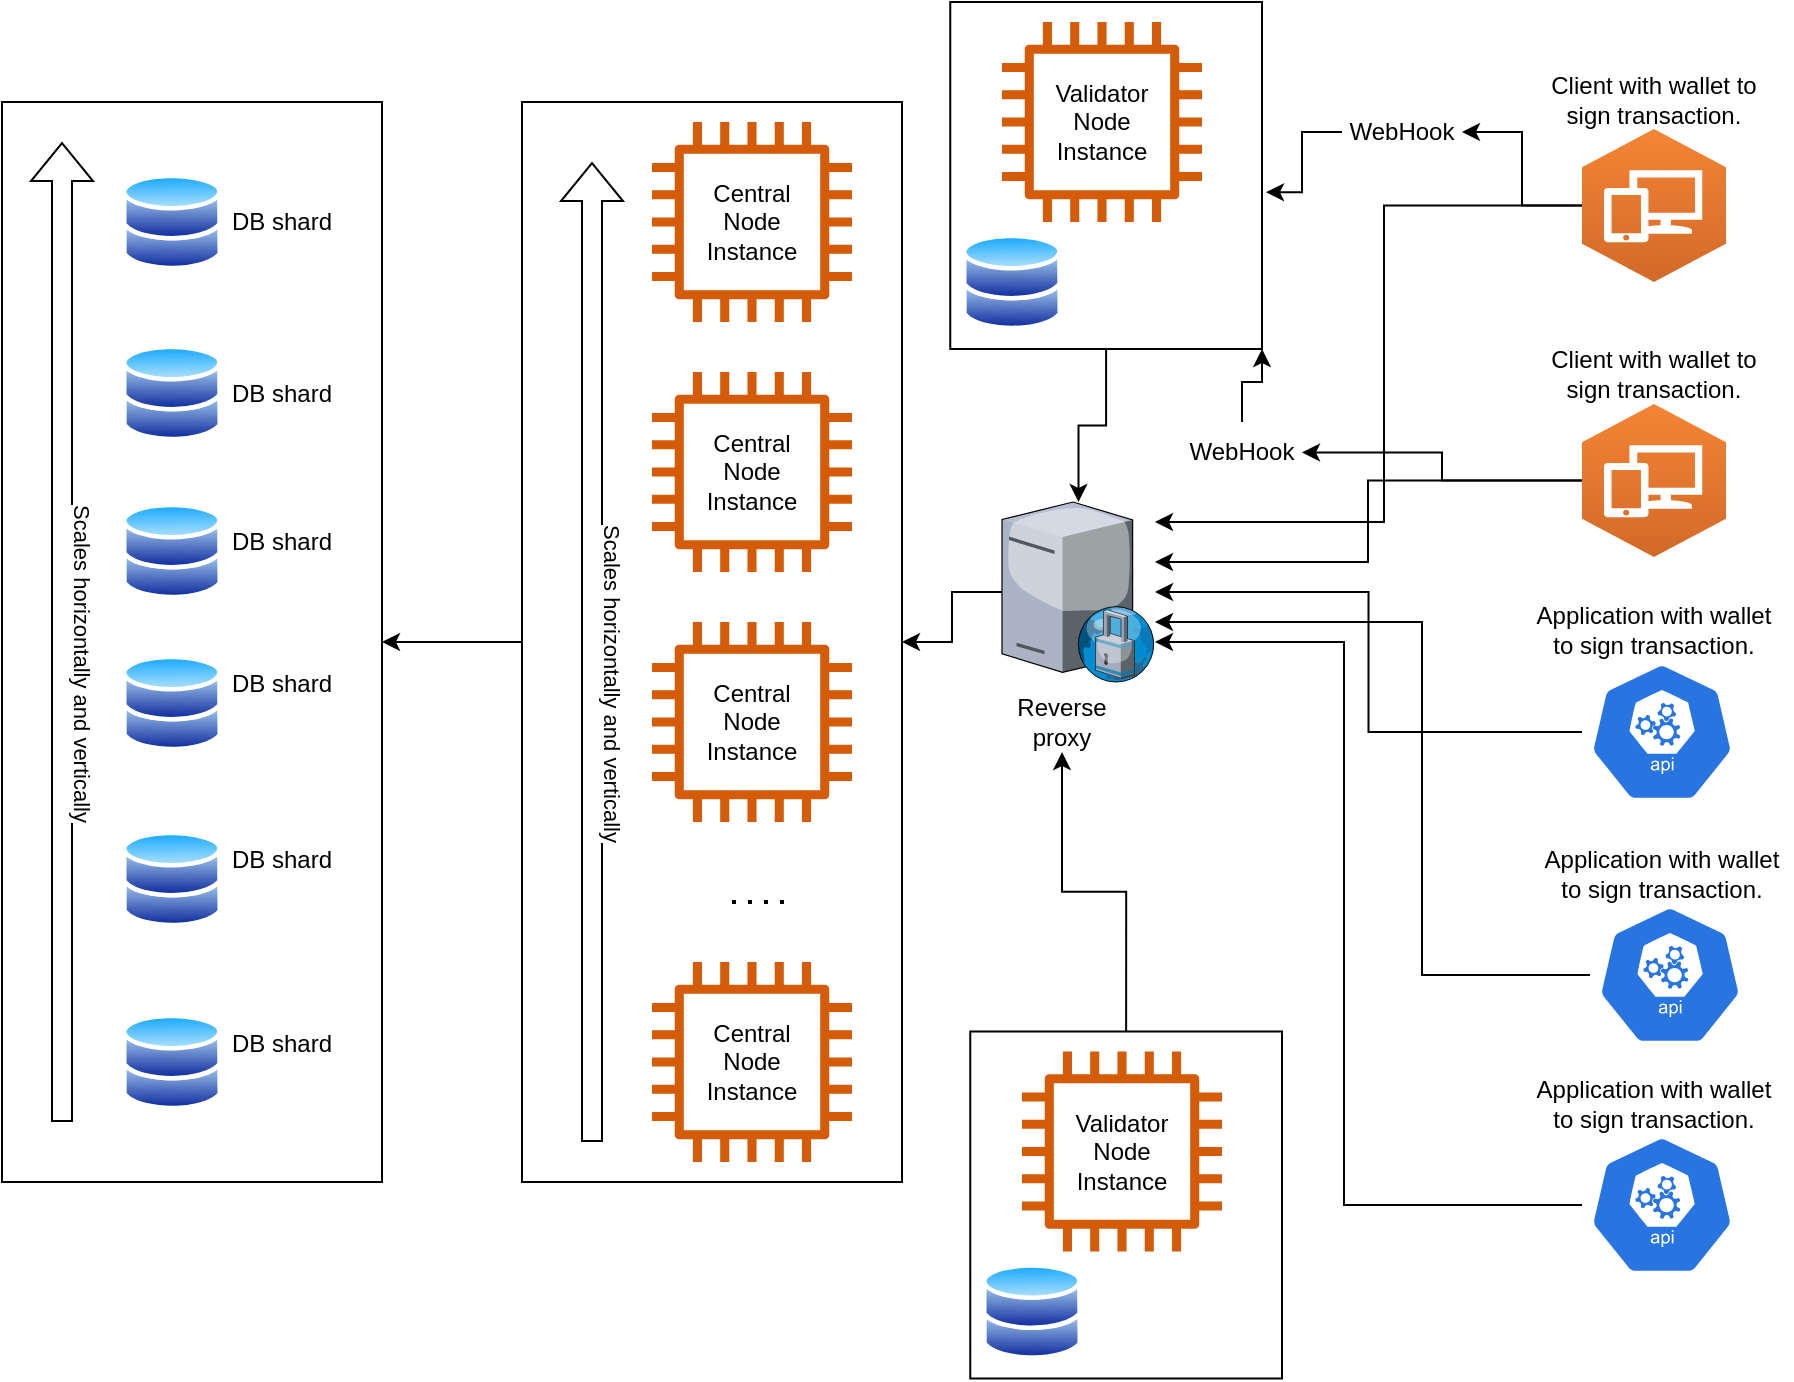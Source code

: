 <mxfile version="21.2.9" type="github">
  <diagram name="Page-1" id="f7MPyd2C_M8G3kmu0htk">
    <mxGraphModel dx="1151" dy="749" grid="1" gridSize="10" guides="1" tooltips="1" connect="1" arrows="1" fold="1" page="1" pageScale="1" pageWidth="1169" pageHeight="827" math="0" shadow="0">
      <root>
        <mxCell id="0" />
        <mxCell id="1" parent="0" />
        <mxCell id="kiSaeBYo0xXXDGo0IAvy-76" value="" style="edgeStyle=orthogonalEdgeStyle;rounded=0;orthogonalLoop=1;jettySize=auto;html=1;" edge="1" parent="1" source="kiSaeBYo0xXXDGo0IAvy-42" target="kiSaeBYo0xXXDGo0IAvy-64">
          <mxGeometry relative="1" as="geometry" />
        </mxCell>
        <mxCell id="kiSaeBYo0xXXDGo0IAvy-79" style="edgeStyle=orthogonalEdgeStyle;rounded=0;orthogonalLoop=1;jettySize=auto;html=1;" edge="1" parent="1" source="kiSaeBYo0xXXDGo0IAvy-42" target="kiSaeBYo0xXXDGo0IAvy-3">
          <mxGeometry relative="1" as="geometry">
            <mxPoint x="850" y="320" as="targetPoint" />
            <Array as="points">
              <mxPoint x="851" y="102" />
              <mxPoint x="851" y="260" />
            </Array>
          </mxGeometry>
        </mxCell>
        <mxCell id="kiSaeBYo0xXXDGo0IAvy-42" value="" style="outlineConnect=0;dashed=0;verticalLabelPosition=bottom;verticalAlign=top;align=center;html=1;shape=mxgraph.aws3.workspaces;fillColor=#D16A28;gradientColor=#F58435;gradientDirection=north;" vertex="1" parent="1">
          <mxGeometry x="950" y="63.5" width="72" height="76.5" as="geometry" />
        </mxCell>
        <mxCell id="kiSaeBYo0xXXDGo0IAvy-73" style="edgeStyle=orthogonalEdgeStyle;rounded=0;orthogonalLoop=1;jettySize=auto;html=1;entryX=1;entryY=0.5;entryDx=0;entryDy=0;" edge="1" parent="1" source="kiSaeBYo0xXXDGo0IAvy-30" target="kiSaeBYo0xXXDGo0IAvy-29">
          <mxGeometry relative="1" as="geometry" />
        </mxCell>
        <mxCell id="kiSaeBYo0xXXDGo0IAvy-30" value="" style="rounded=0;whiteSpace=wrap;html=1;" vertex="1" parent="1">
          <mxGeometry x="420" y="50" width="190" height="540" as="geometry" />
        </mxCell>
        <mxCell id="kiSaeBYo0xXXDGo0IAvy-29" value="" style="rounded=0;whiteSpace=wrap;html=1;" vertex="1" parent="1">
          <mxGeometry x="160" y="50" width="190" height="540" as="geometry" />
        </mxCell>
        <mxCell id="kiSaeBYo0xXXDGo0IAvy-1" value="" style="sketch=0;outlineConnect=0;fontColor=#232F3E;gradientColor=none;fillColor=#D45B07;strokeColor=none;dashed=0;verticalLabelPosition=bottom;verticalAlign=top;align=center;html=1;fontSize=12;fontStyle=0;aspect=fixed;pointerEvents=1;shape=mxgraph.aws4.instance2;" vertex="1" parent="1">
          <mxGeometry x="485" y="60" width="100" height="100" as="geometry" />
        </mxCell>
        <mxCell id="kiSaeBYo0xXXDGo0IAvy-74" value="" style="edgeStyle=orthogonalEdgeStyle;rounded=0;orthogonalLoop=1;jettySize=auto;html=1;" edge="1" parent="1" source="kiSaeBYo0xXXDGo0IAvy-3" target="kiSaeBYo0xXXDGo0IAvy-30">
          <mxGeometry relative="1" as="geometry">
            <mxPoint x="612" y="298" as="targetPoint" />
          </mxGeometry>
        </mxCell>
        <mxCell id="kiSaeBYo0xXXDGo0IAvy-3" value="" style="verticalLabelPosition=bottom;sketch=0;aspect=fixed;html=1;verticalAlign=top;strokeColor=none;align=center;outlineConnect=0;shape=mxgraph.citrix.proxy_server;" vertex="1" parent="1">
          <mxGeometry x="660" y="250" width="76.5" height="90" as="geometry" />
        </mxCell>
        <mxCell id="kiSaeBYo0xXXDGo0IAvy-4" value="&lt;div&gt;Central Node Instance&lt;/div&gt;" style="text;html=1;strokeColor=none;fillColor=none;align=center;verticalAlign=middle;whiteSpace=wrap;rounded=0;" vertex="1" parent="1">
          <mxGeometry x="505" y="95" width="60" height="30" as="geometry" />
        </mxCell>
        <mxCell id="kiSaeBYo0xXXDGo0IAvy-5" value="" style="sketch=0;outlineConnect=0;fontColor=#232F3E;gradientColor=none;fillColor=#D45B07;strokeColor=none;dashed=0;verticalLabelPosition=bottom;verticalAlign=top;align=center;html=1;fontSize=12;fontStyle=0;aspect=fixed;pointerEvents=1;shape=mxgraph.aws4.instance2;" vertex="1" parent="1">
          <mxGeometry x="485" y="185" width="100" height="100" as="geometry" />
        </mxCell>
        <mxCell id="kiSaeBYo0xXXDGo0IAvy-6" value="&lt;div&gt;Central Node Instance&lt;/div&gt;" style="text;html=1;strokeColor=none;fillColor=none;align=center;verticalAlign=middle;whiteSpace=wrap;rounded=0;" vertex="1" parent="1">
          <mxGeometry x="505" y="220" width="60" height="30" as="geometry" />
        </mxCell>
        <mxCell id="kiSaeBYo0xXXDGo0IAvy-7" value="" style="sketch=0;outlineConnect=0;fontColor=#232F3E;gradientColor=none;fillColor=#D45B07;strokeColor=none;dashed=0;verticalLabelPosition=bottom;verticalAlign=top;align=center;html=1;fontSize=12;fontStyle=0;aspect=fixed;pointerEvents=1;shape=mxgraph.aws4.instance2;" vertex="1" parent="1">
          <mxGeometry x="485" y="310" width="100" height="100" as="geometry" />
        </mxCell>
        <mxCell id="kiSaeBYo0xXXDGo0IAvy-8" value="&lt;div&gt;Central Node Instance&lt;/div&gt;" style="text;html=1;strokeColor=none;fillColor=none;align=center;verticalAlign=middle;whiteSpace=wrap;rounded=0;" vertex="1" parent="1">
          <mxGeometry x="505" y="345" width="60" height="30" as="geometry" />
        </mxCell>
        <mxCell id="kiSaeBYo0xXXDGo0IAvy-10" value="" style="endArrow=none;dashed=1;html=1;dashPattern=1 3;strokeWidth=2;rounded=0;" edge="1" parent="1">
          <mxGeometry width="50" height="50" relative="1" as="geometry">
            <mxPoint x="525" y="450" as="sourcePoint" />
            <mxPoint x="555" y="450" as="targetPoint" />
          </mxGeometry>
        </mxCell>
        <mxCell id="kiSaeBYo0xXXDGo0IAvy-11" value="" style="sketch=0;outlineConnect=0;fontColor=#232F3E;gradientColor=none;fillColor=#D45B07;strokeColor=none;dashed=0;verticalLabelPosition=bottom;verticalAlign=top;align=center;html=1;fontSize=12;fontStyle=0;aspect=fixed;pointerEvents=1;shape=mxgraph.aws4.instance2;" vertex="1" parent="1">
          <mxGeometry x="485" y="480" width="100" height="100" as="geometry" />
        </mxCell>
        <mxCell id="kiSaeBYo0xXXDGo0IAvy-12" value="&lt;div&gt;Central Node Instance&lt;/div&gt;" style="text;html=1;strokeColor=none;fillColor=none;align=center;verticalAlign=middle;whiteSpace=wrap;rounded=0;" vertex="1" parent="1">
          <mxGeometry x="505" y="515" width="60" height="30" as="geometry" />
        </mxCell>
        <mxCell id="kiSaeBYo0xXXDGo0IAvy-13" value="" style="shape=flexArrow;endArrow=classic;html=1;rounded=0;" edge="1" parent="1">
          <mxGeometry width="50" height="50" relative="1" as="geometry">
            <mxPoint x="455" y="570" as="sourcePoint" />
            <mxPoint x="455" y="80" as="targetPoint" />
          </mxGeometry>
        </mxCell>
        <mxCell id="kiSaeBYo0xXXDGo0IAvy-14" value="Scales horizontally and vertically" style="edgeLabel;html=1;align=center;verticalAlign=middle;resizable=0;points=[];rotation=90;" vertex="1" connectable="0" parent="kiSaeBYo0xXXDGo0IAvy-13">
          <mxGeometry x="-0.082" y="4" relative="1" as="geometry">
            <mxPoint x="14" y="-5" as="offset" />
          </mxGeometry>
        </mxCell>
        <mxCell id="kiSaeBYo0xXXDGo0IAvy-15" value="" style="image;aspect=fixed;perimeter=ellipsePerimeter;html=1;align=center;shadow=0;dashed=0;spacingTop=3;image=img/lib/active_directory/databases.svg;" vertex="1" parent="1">
          <mxGeometry x="220" y="505.5" width="50" height="49" as="geometry" />
        </mxCell>
        <mxCell id="kiSaeBYo0xXXDGo0IAvy-16" value="" style="image;aspect=fixed;perimeter=ellipsePerimeter;html=1;align=center;shadow=0;dashed=0;spacingTop=3;image=img/lib/active_directory/databases.svg;" vertex="1" parent="1">
          <mxGeometry x="220" y="414" width="50" height="49" as="geometry" />
        </mxCell>
        <mxCell id="kiSaeBYo0xXXDGo0IAvy-17" value="" style="image;aspect=fixed;perimeter=ellipsePerimeter;html=1;align=center;shadow=0;dashed=0;spacingTop=3;image=img/lib/active_directory/databases.svg;" vertex="1" parent="1">
          <mxGeometry x="220" y="326" width="50" height="49" as="geometry" />
        </mxCell>
        <mxCell id="kiSaeBYo0xXXDGo0IAvy-18" value="" style="image;aspect=fixed;perimeter=ellipsePerimeter;html=1;align=center;shadow=0;dashed=0;spacingTop=3;image=img/lib/active_directory/databases.svg;" vertex="1" parent="1">
          <mxGeometry x="220" y="250" width="50" height="49" as="geometry" />
        </mxCell>
        <mxCell id="kiSaeBYo0xXXDGo0IAvy-19" value="" style="image;aspect=fixed;perimeter=ellipsePerimeter;html=1;align=center;shadow=0;dashed=0;spacingTop=3;image=img/lib/active_directory/databases.svg;" vertex="1" parent="1">
          <mxGeometry x="220" y="171" width="50" height="49" as="geometry" />
        </mxCell>
        <mxCell id="kiSaeBYo0xXXDGo0IAvy-20" value="" style="image;aspect=fixed;perimeter=ellipsePerimeter;html=1;align=center;shadow=0;dashed=0;spacingTop=3;image=img/lib/active_directory/databases.svg;" vertex="1" parent="1">
          <mxGeometry x="220" y="85.5" width="50" height="49" as="geometry" />
        </mxCell>
        <mxCell id="kiSaeBYo0xXXDGo0IAvy-21" value="" style="shape=flexArrow;endArrow=classic;html=1;rounded=0;" edge="1" parent="1">
          <mxGeometry width="50" height="50" relative="1" as="geometry">
            <mxPoint x="190" y="560" as="sourcePoint" />
            <mxPoint x="190" y="70" as="targetPoint" />
          </mxGeometry>
        </mxCell>
        <mxCell id="kiSaeBYo0xXXDGo0IAvy-22" value="Scales horizontally and vertically" style="edgeLabel;html=1;align=center;verticalAlign=middle;resizable=0;points=[];rotation=90;" vertex="1" connectable="0" parent="kiSaeBYo0xXXDGo0IAvy-21">
          <mxGeometry x="-0.082" y="4" relative="1" as="geometry">
            <mxPoint x="14" y="-5" as="offset" />
          </mxGeometry>
        </mxCell>
        <mxCell id="kiSaeBYo0xXXDGo0IAvy-23" value="DB shard" style="text;html=1;strokeColor=none;fillColor=none;align=center;verticalAlign=middle;whiteSpace=wrap;rounded=0;" vertex="1" parent="1">
          <mxGeometry x="270" y="95" width="60" height="30" as="geometry" />
        </mxCell>
        <mxCell id="kiSaeBYo0xXXDGo0IAvy-24" value="DB shard" style="text;html=1;strokeColor=none;fillColor=none;align=center;verticalAlign=middle;whiteSpace=wrap;rounded=0;" vertex="1" parent="1">
          <mxGeometry x="270" y="180.5" width="60" height="30" as="geometry" />
        </mxCell>
        <mxCell id="kiSaeBYo0xXXDGo0IAvy-25" value="DB shard" style="text;html=1;strokeColor=none;fillColor=none;align=center;verticalAlign=middle;whiteSpace=wrap;rounded=0;" vertex="1" parent="1">
          <mxGeometry x="270" y="255" width="60" height="30" as="geometry" />
        </mxCell>
        <mxCell id="kiSaeBYo0xXXDGo0IAvy-26" value="DB shard" style="text;html=1;strokeColor=none;fillColor=none;align=center;verticalAlign=middle;whiteSpace=wrap;rounded=0;" vertex="1" parent="1">
          <mxGeometry x="270" y="326" width="60" height="30" as="geometry" />
        </mxCell>
        <mxCell id="kiSaeBYo0xXXDGo0IAvy-27" value="DB shard" style="text;html=1;strokeColor=none;fillColor=none;align=center;verticalAlign=middle;whiteSpace=wrap;rounded=0;" vertex="1" parent="1">
          <mxGeometry x="270" y="414" width="60" height="30" as="geometry" />
        </mxCell>
        <mxCell id="kiSaeBYo0xXXDGo0IAvy-28" value="DB shard" style="text;html=1;strokeColor=none;fillColor=none;align=center;verticalAlign=middle;whiteSpace=wrap;rounded=0;" vertex="1" parent="1">
          <mxGeometry x="270" y="505.5" width="60" height="30" as="geometry" />
        </mxCell>
        <mxCell id="kiSaeBYo0xXXDGo0IAvy-33" value="Reverse proxy" style="text;html=1;strokeColor=none;fillColor=none;align=center;verticalAlign=middle;whiteSpace=wrap;rounded=0;" vertex="1" parent="1">
          <mxGeometry x="660" y="345" width="60" height="30" as="geometry" />
        </mxCell>
        <mxCell id="kiSaeBYo0xXXDGo0IAvy-35" value="" style="shape=image;html=1;verticalAlign=top;verticalLabelPosition=bottom;labelBackgroundColor=#ffffff;imageAspect=0;aspect=fixed;image=https://cdn1.iconfinder.com/data/icons/ionicons-fill-vol-2/512/wallet-128.png" vertex="1" parent="1">
          <mxGeometry x="950" y="120" width="40" height="40" as="geometry" />
        </mxCell>
        <mxCell id="kiSaeBYo0xXXDGo0IAvy-37" value="&lt;div&gt;Client with wallet to sign transaction.&lt;/div&gt;" style="text;html=1;strokeColor=none;fillColor=none;align=center;verticalAlign=middle;whiteSpace=wrap;rounded=0;" vertex="1" parent="1">
          <mxGeometry x="921" y="33.5" width="130" height="30" as="geometry" />
        </mxCell>
        <mxCell id="kiSaeBYo0xXXDGo0IAvy-81" style="edgeStyle=orthogonalEdgeStyle;rounded=0;orthogonalLoop=1;jettySize=auto;html=1;" edge="1" parent="1" source="kiSaeBYo0xXXDGo0IAvy-43" target="kiSaeBYo0xXXDGo0IAvy-3">
          <mxGeometry relative="1" as="geometry" />
        </mxCell>
        <mxCell id="kiSaeBYo0xXXDGo0IAvy-43" value="" style="sketch=0;html=1;dashed=0;whitespace=wrap;fillColor=#2875E2;strokeColor=#ffffff;points=[[0.005,0.63,0],[0.1,0.2,0],[0.9,0.2,0],[0.5,0,0],[0.995,0.63,0],[0.72,0.99,0],[0.5,1,0],[0.28,0.99,0]];verticalLabelPosition=bottom;align=center;verticalAlign=top;shape=mxgraph.kubernetes.icon;prIcon=api" vertex="1" parent="1">
          <mxGeometry x="950" y="330" width="80" height="70" as="geometry" />
        </mxCell>
        <mxCell id="kiSaeBYo0xXXDGo0IAvy-44" value="" style="shape=image;html=1;verticalAlign=top;verticalLabelPosition=bottom;labelBackgroundColor=#ffffff;imageAspect=0;aspect=fixed;image=https://cdn1.iconfinder.com/data/icons/ionicons-fill-vol-2/512/wallet-128.png" vertex="1" parent="1">
          <mxGeometry x="940" y="374" width="40" height="40" as="geometry" />
        </mxCell>
        <mxCell id="kiSaeBYo0xXXDGo0IAvy-45" value="&lt;div&gt;Application with wallet to sign transaction.&lt;br&gt;&lt;/div&gt;" style="text;html=1;strokeColor=none;fillColor=none;align=center;verticalAlign=middle;whiteSpace=wrap;rounded=0;" vertex="1" parent="1">
          <mxGeometry x="921" y="299" width="130" height="30" as="geometry" />
        </mxCell>
        <mxCell id="kiSaeBYo0xXXDGo0IAvy-83" style="edgeStyle=orthogonalEdgeStyle;rounded=0;orthogonalLoop=1;jettySize=auto;html=1;" edge="1" parent="1" source="kiSaeBYo0xXXDGo0IAvy-46" target="kiSaeBYo0xXXDGo0IAvy-3">
          <mxGeometry relative="1" as="geometry">
            <mxPoint x="800" y="400" as="targetPoint" />
            <Array as="points">
              <mxPoint x="870" y="487" />
              <mxPoint x="870" y="310" />
            </Array>
          </mxGeometry>
        </mxCell>
        <mxCell id="kiSaeBYo0xXXDGo0IAvy-46" value="" style="sketch=0;html=1;dashed=0;whitespace=wrap;fillColor=#2875E2;strokeColor=#ffffff;points=[[0.005,0.63,0],[0.1,0.2,0],[0.9,0.2,0],[0.5,0,0],[0.995,0.63,0],[0.72,0.99,0],[0.5,1,0],[0.28,0.99,0]];verticalLabelPosition=bottom;align=center;verticalAlign=top;shape=mxgraph.kubernetes.icon;prIcon=api" vertex="1" parent="1">
          <mxGeometry x="954" y="451.5" width="80" height="70" as="geometry" />
        </mxCell>
        <mxCell id="kiSaeBYo0xXXDGo0IAvy-47" value="" style="shape=image;html=1;verticalAlign=top;verticalLabelPosition=bottom;labelBackgroundColor=#ffffff;imageAspect=0;aspect=fixed;image=https://cdn1.iconfinder.com/data/icons/ionicons-fill-vol-2/512/wallet-128.png" vertex="1" parent="1">
          <mxGeometry x="944" y="495.5" width="40" height="40" as="geometry" />
        </mxCell>
        <mxCell id="kiSaeBYo0xXXDGo0IAvy-48" value="&lt;div&gt;Application with wallet to sign transaction.&lt;br&gt;&lt;/div&gt;" style="text;html=1;strokeColor=none;fillColor=none;align=center;verticalAlign=middle;whiteSpace=wrap;rounded=0;" vertex="1" parent="1">
          <mxGeometry x="925" y="420.5" width="130" height="30" as="geometry" />
        </mxCell>
        <mxCell id="kiSaeBYo0xXXDGo0IAvy-84" style="edgeStyle=orthogonalEdgeStyle;rounded=0;orthogonalLoop=1;jettySize=auto;html=1;" edge="1" parent="1" source="kiSaeBYo0xXXDGo0IAvy-49" target="kiSaeBYo0xXXDGo0IAvy-3">
          <mxGeometry relative="1" as="geometry">
            <mxPoint x="830" y="270" as="targetPoint" />
            <Array as="points">
              <mxPoint x="831" y="602" />
              <mxPoint x="831" y="320" />
            </Array>
          </mxGeometry>
        </mxCell>
        <mxCell id="kiSaeBYo0xXXDGo0IAvy-49" value="" style="sketch=0;html=1;dashed=0;whitespace=wrap;fillColor=#2875E2;strokeColor=#ffffff;points=[[0.005,0.63,0],[0.1,0.2,0],[0.9,0.2,0],[0.5,0,0],[0.995,0.63,0],[0.72,0.99,0],[0.5,1,0],[0.28,0.99,0]];verticalLabelPosition=bottom;align=center;verticalAlign=top;shape=mxgraph.kubernetes.icon;prIcon=api" vertex="1" parent="1">
          <mxGeometry x="950" y="566.5" width="80" height="70" as="geometry" />
        </mxCell>
        <mxCell id="kiSaeBYo0xXXDGo0IAvy-50" value="" style="shape=image;html=1;verticalAlign=top;verticalLabelPosition=bottom;labelBackgroundColor=#ffffff;imageAspect=0;aspect=fixed;image=https://cdn1.iconfinder.com/data/icons/ionicons-fill-vol-2/512/wallet-128.png" vertex="1" parent="1">
          <mxGeometry x="940" y="610.5" width="40" height="40" as="geometry" />
        </mxCell>
        <mxCell id="kiSaeBYo0xXXDGo0IAvy-51" value="&lt;div&gt;Application with wallet to sign transaction.&lt;br&gt;&lt;/div&gt;" style="text;html=1;strokeColor=none;fillColor=none;align=center;verticalAlign=middle;whiteSpace=wrap;rounded=0;" vertex="1" parent="1">
          <mxGeometry x="921" y="535.5" width="130" height="30" as="geometry" />
        </mxCell>
        <mxCell id="kiSaeBYo0xXXDGo0IAvy-80" style="edgeStyle=orthogonalEdgeStyle;rounded=0;orthogonalLoop=1;jettySize=auto;html=1;" edge="1" parent="1" source="kiSaeBYo0xXXDGo0IAvy-52" target="kiSaeBYo0xXXDGo0IAvy-3">
          <mxGeometry relative="1" as="geometry">
            <Array as="points">
              <mxPoint x="843" y="239" />
              <mxPoint x="843" y="280" />
            </Array>
          </mxGeometry>
        </mxCell>
        <mxCell id="kiSaeBYo0xXXDGo0IAvy-87" style="edgeStyle=orthogonalEdgeStyle;rounded=0;orthogonalLoop=1;jettySize=auto;html=1;" edge="1" parent="1" source="kiSaeBYo0xXXDGo0IAvy-52" target="kiSaeBYo0xXXDGo0IAvy-86">
          <mxGeometry relative="1" as="geometry" />
        </mxCell>
        <mxCell id="kiSaeBYo0xXXDGo0IAvy-52" value="" style="outlineConnect=0;dashed=0;verticalLabelPosition=bottom;verticalAlign=top;align=center;html=1;shape=mxgraph.aws3.workspaces;fillColor=#D16A28;gradientColor=#F58435;gradientDirection=north;" vertex="1" parent="1">
          <mxGeometry x="950" y="201" width="72" height="76.5" as="geometry" />
        </mxCell>
        <mxCell id="kiSaeBYo0xXXDGo0IAvy-53" value="" style="shape=image;html=1;verticalAlign=top;verticalLabelPosition=bottom;labelBackgroundColor=#ffffff;imageAspect=0;aspect=fixed;image=https://cdn1.iconfinder.com/data/icons/ionicons-fill-vol-2/512/wallet-128.png" vertex="1" parent="1">
          <mxGeometry x="950" y="257.5" width="40" height="40" as="geometry" />
        </mxCell>
        <mxCell id="kiSaeBYo0xXXDGo0IAvy-54" value="&lt;div&gt;Client with wallet to sign transaction.&lt;/div&gt;" style="text;html=1;strokeColor=none;fillColor=none;align=center;verticalAlign=middle;whiteSpace=wrap;rounded=0;" vertex="1" parent="1">
          <mxGeometry x="921" y="171" width="130" height="30" as="geometry" />
        </mxCell>
        <mxCell id="kiSaeBYo0xXXDGo0IAvy-75" value="" style="edgeStyle=orthogonalEdgeStyle;rounded=0;orthogonalLoop=1;jettySize=auto;html=1;" edge="1" parent="1" source="kiSaeBYo0xXXDGo0IAvy-60" target="kiSaeBYo0xXXDGo0IAvy-3">
          <mxGeometry relative="1" as="geometry" />
        </mxCell>
        <mxCell id="kiSaeBYo0xXXDGo0IAvy-60" value="" style="rounded=0;whiteSpace=wrap;html=1;" vertex="1" parent="1">
          <mxGeometry x="634.13" width="155.87" height="173.5" as="geometry" />
        </mxCell>
        <mxCell id="kiSaeBYo0xXXDGo0IAvy-61" value="" style="sketch=0;outlineConnect=0;fontColor=#232F3E;gradientColor=none;fillColor=#D45B07;strokeColor=none;dashed=0;verticalLabelPosition=bottom;verticalAlign=top;align=center;html=1;fontSize=12;fontStyle=0;aspect=fixed;pointerEvents=1;shape=mxgraph.aws4.instance2;" vertex="1" parent="1">
          <mxGeometry x="660" y="10" width="100" height="100" as="geometry" />
        </mxCell>
        <mxCell id="kiSaeBYo0xXXDGo0IAvy-62" value="&lt;div&gt;Validator Node Instance&lt;/div&gt;" style="text;html=1;strokeColor=none;fillColor=none;align=center;verticalAlign=middle;whiteSpace=wrap;rounded=0;" vertex="1" parent="1">
          <mxGeometry x="680" y="45" width="60" height="30" as="geometry" />
        </mxCell>
        <mxCell id="kiSaeBYo0xXXDGo0IAvy-77" value="" style="edgeStyle=orthogonalEdgeStyle;rounded=0;orthogonalLoop=1;jettySize=auto;html=1;entryX=1.013;entryY=0.548;entryDx=0;entryDy=0;entryPerimeter=0;" edge="1" parent="1" source="kiSaeBYo0xXXDGo0IAvy-64" target="kiSaeBYo0xXXDGo0IAvy-60">
          <mxGeometry relative="1" as="geometry" />
        </mxCell>
        <mxCell id="kiSaeBYo0xXXDGo0IAvy-64" value="WebHook" style="text;html=1;strokeColor=none;fillColor=none;align=center;verticalAlign=middle;whiteSpace=wrap;rounded=0;" vertex="1" parent="1">
          <mxGeometry x="830" y="50" width="60" height="30" as="geometry" />
        </mxCell>
        <mxCell id="kiSaeBYo0xXXDGo0IAvy-66" value="" style="image;aspect=fixed;perimeter=ellipsePerimeter;html=1;align=center;shadow=0;dashed=0;spacingTop=3;image=img/lib/active_directory/databases.svg;" vertex="1" parent="1">
          <mxGeometry x="640" y="115.5" width="50" height="49" as="geometry" />
        </mxCell>
        <mxCell id="kiSaeBYo0xXXDGo0IAvy-71" style="edgeStyle=orthogonalEdgeStyle;rounded=0;orthogonalLoop=1;jettySize=auto;html=1;exitX=0.5;exitY=0;exitDx=0;exitDy=0;entryX=0.5;entryY=1;entryDx=0;entryDy=0;" edge="1" parent="1" source="kiSaeBYo0xXXDGo0IAvy-67" target="kiSaeBYo0xXXDGo0IAvy-33">
          <mxGeometry relative="1" as="geometry" />
        </mxCell>
        <mxCell id="kiSaeBYo0xXXDGo0IAvy-67" value="" style="rounded=0;whiteSpace=wrap;html=1;" vertex="1" parent="1">
          <mxGeometry x="644.13" y="514.75" width="155.87" height="173.5" as="geometry" />
        </mxCell>
        <mxCell id="kiSaeBYo0xXXDGo0IAvy-68" value="" style="sketch=0;outlineConnect=0;fontColor=#232F3E;gradientColor=none;fillColor=#D45B07;strokeColor=none;dashed=0;verticalLabelPosition=bottom;verticalAlign=top;align=center;html=1;fontSize=12;fontStyle=0;aspect=fixed;pointerEvents=1;shape=mxgraph.aws4.instance2;" vertex="1" parent="1">
          <mxGeometry x="670" y="524.75" width="100" height="100" as="geometry" />
        </mxCell>
        <mxCell id="kiSaeBYo0xXXDGo0IAvy-69" value="&lt;div&gt;Validator Node Instance&lt;/div&gt;" style="text;html=1;strokeColor=none;fillColor=none;align=center;verticalAlign=middle;whiteSpace=wrap;rounded=0;" vertex="1" parent="1">
          <mxGeometry x="690" y="559.75" width="60" height="30" as="geometry" />
        </mxCell>
        <mxCell id="kiSaeBYo0xXXDGo0IAvy-70" value="" style="image;aspect=fixed;perimeter=ellipsePerimeter;html=1;align=center;shadow=0;dashed=0;spacingTop=3;image=img/lib/active_directory/databases.svg;" vertex="1" parent="1">
          <mxGeometry x="650" y="630.25" width="50" height="49" as="geometry" />
        </mxCell>
        <mxCell id="kiSaeBYo0xXXDGo0IAvy-90" style="edgeStyle=orthogonalEdgeStyle;rounded=0;orthogonalLoop=1;jettySize=auto;html=1;entryX=1;entryY=1;entryDx=0;entryDy=0;" edge="1" parent="1" source="kiSaeBYo0xXXDGo0IAvy-86" target="kiSaeBYo0xXXDGo0IAvy-60">
          <mxGeometry relative="1" as="geometry" />
        </mxCell>
        <mxCell id="kiSaeBYo0xXXDGo0IAvy-86" value="WebHook" style="text;html=1;strokeColor=none;fillColor=none;align=center;verticalAlign=middle;whiteSpace=wrap;rounded=0;" vertex="1" parent="1">
          <mxGeometry x="750" y="210" width="60" height="30.5" as="geometry" />
        </mxCell>
      </root>
    </mxGraphModel>
  </diagram>
</mxfile>

